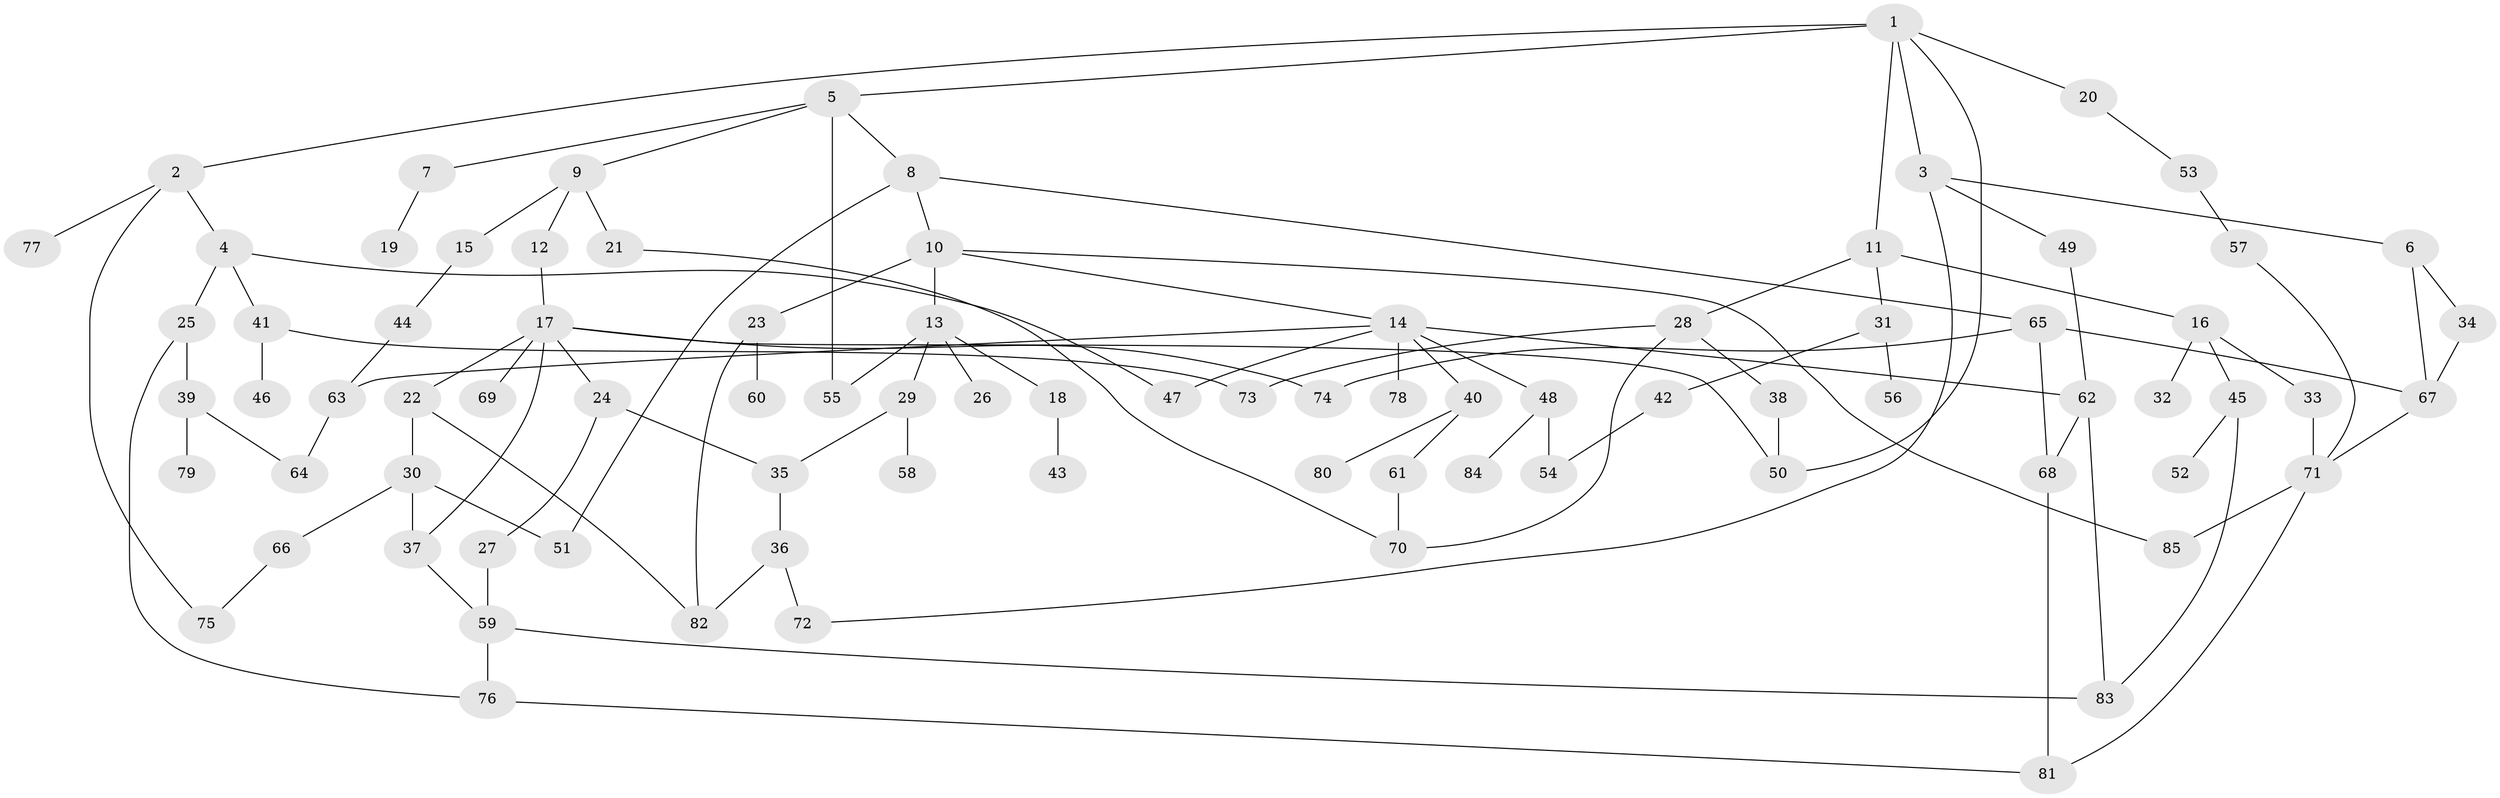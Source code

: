 // Generated by graph-tools (version 1.1) at 2025/13/03/09/25 04:13:29]
// undirected, 85 vertices, 115 edges
graph export_dot {
graph [start="1"]
  node [color=gray90,style=filled];
  1;
  2;
  3;
  4;
  5;
  6;
  7;
  8;
  9;
  10;
  11;
  12;
  13;
  14;
  15;
  16;
  17;
  18;
  19;
  20;
  21;
  22;
  23;
  24;
  25;
  26;
  27;
  28;
  29;
  30;
  31;
  32;
  33;
  34;
  35;
  36;
  37;
  38;
  39;
  40;
  41;
  42;
  43;
  44;
  45;
  46;
  47;
  48;
  49;
  50;
  51;
  52;
  53;
  54;
  55;
  56;
  57;
  58;
  59;
  60;
  61;
  62;
  63;
  64;
  65;
  66;
  67;
  68;
  69;
  70;
  71;
  72;
  73;
  74;
  75;
  76;
  77;
  78;
  79;
  80;
  81;
  82;
  83;
  84;
  85;
  1 -- 2;
  1 -- 3;
  1 -- 5;
  1 -- 11;
  1 -- 20;
  1 -- 50;
  2 -- 4;
  2 -- 75;
  2 -- 77;
  3 -- 6;
  3 -- 49;
  3 -- 72;
  4 -- 25;
  4 -- 41;
  4 -- 47;
  5 -- 7;
  5 -- 8;
  5 -- 9;
  5 -- 55;
  6 -- 34;
  6 -- 67;
  7 -- 19;
  8 -- 10;
  8 -- 51;
  8 -- 65;
  9 -- 12;
  9 -- 15;
  9 -- 21;
  10 -- 13;
  10 -- 14;
  10 -- 23;
  10 -- 85;
  11 -- 16;
  11 -- 28;
  11 -- 31;
  12 -- 17;
  13 -- 18;
  13 -- 26;
  13 -- 29;
  13 -- 55;
  14 -- 40;
  14 -- 48;
  14 -- 62;
  14 -- 78;
  14 -- 47;
  14 -- 63;
  15 -- 44;
  16 -- 32;
  16 -- 33;
  16 -- 45;
  17 -- 22;
  17 -- 24;
  17 -- 50;
  17 -- 69;
  17 -- 74;
  17 -- 37;
  18 -- 43;
  20 -- 53;
  21 -- 70;
  22 -- 30;
  22 -- 82;
  23 -- 60;
  23 -- 82;
  24 -- 27;
  24 -- 35;
  25 -- 39;
  25 -- 76;
  27 -- 59;
  28 -- 38;
  28 -- 70;
  28 -- 73;
  29 -- 58;
  29 -- 35;
  30 -- 37;
  30 -- 66;
  30 -- 51;
  31 -- 42;
  31 -- 56;
  33 -- 71;
  34 -- 67;
  35 -- 36;
  36 -- 72;
  36 -- 82;
  37 -- 59;
  38 -- 50;
  39 -- 79;
  39 -- 64;
  40 -- 61;
  40 -- 80;
  41 -- 46;
  41 -- 73;
  42 -- 54;
  44 -- 63;
  45 -- 52;
  45 -- 83;
  48 -- 54;
  48 -- 84;
  49 -- 62;
  53 -- 57;
  57 -- 71;
  59 -- 76;
  59 -- 83;
  61 -- 70;
  62 -- 83;
  62 -- 68;
  63 -- 64;
  65 -- 67;
  65 -- 68;
  65 -- 74;
  66 -- 75;
  67 -- 71;
  68 -- 81;
  71 -- 85;
  71 -- 81;
  76 -- 81;
}
